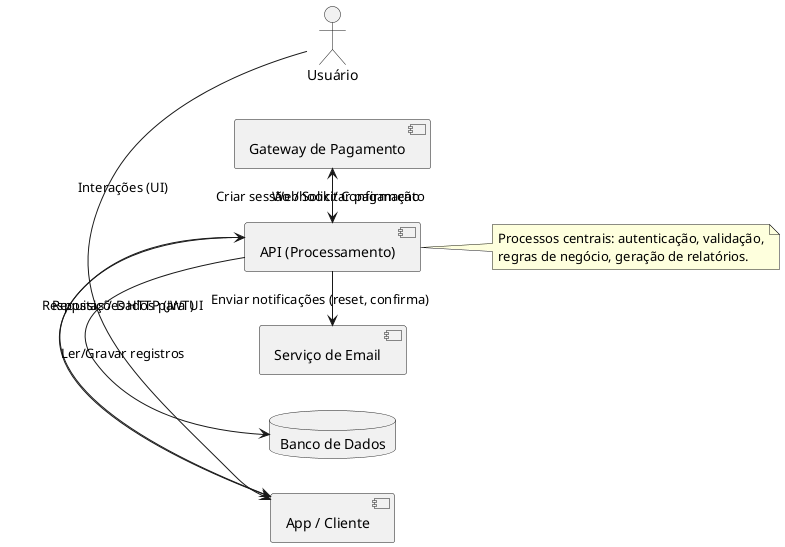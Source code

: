 @startuml
' Diagrama de Fluxo de Dados (DFD) - Nível alto
skinparam defaultFontColor #000000
left to right direction

actor "Usuário" as User
component "App / Cliente" as Client
component "API (Processamento)" as API
database "Banco de Dados" as DB
component "Gateway de Pagamento" as Payment
component "Serviço de Email" as Email

User -> Client : Interações (UI)
Client -> API : Requisições HTTP (JWT)
API -> DB : Ler/Gravar registros
API -> Payment : Criar sessão / Solicitar pagamento
Payment -> API : Webhook / Confirmação
API -> Email : Enviar notificações (reset, confirma)
API -> Client : Respostas / Dados para UI

note right of API
  Processos centrais: autenticação, validação,
  regras de negócio, geração de relatórios.
end note

@enduml
